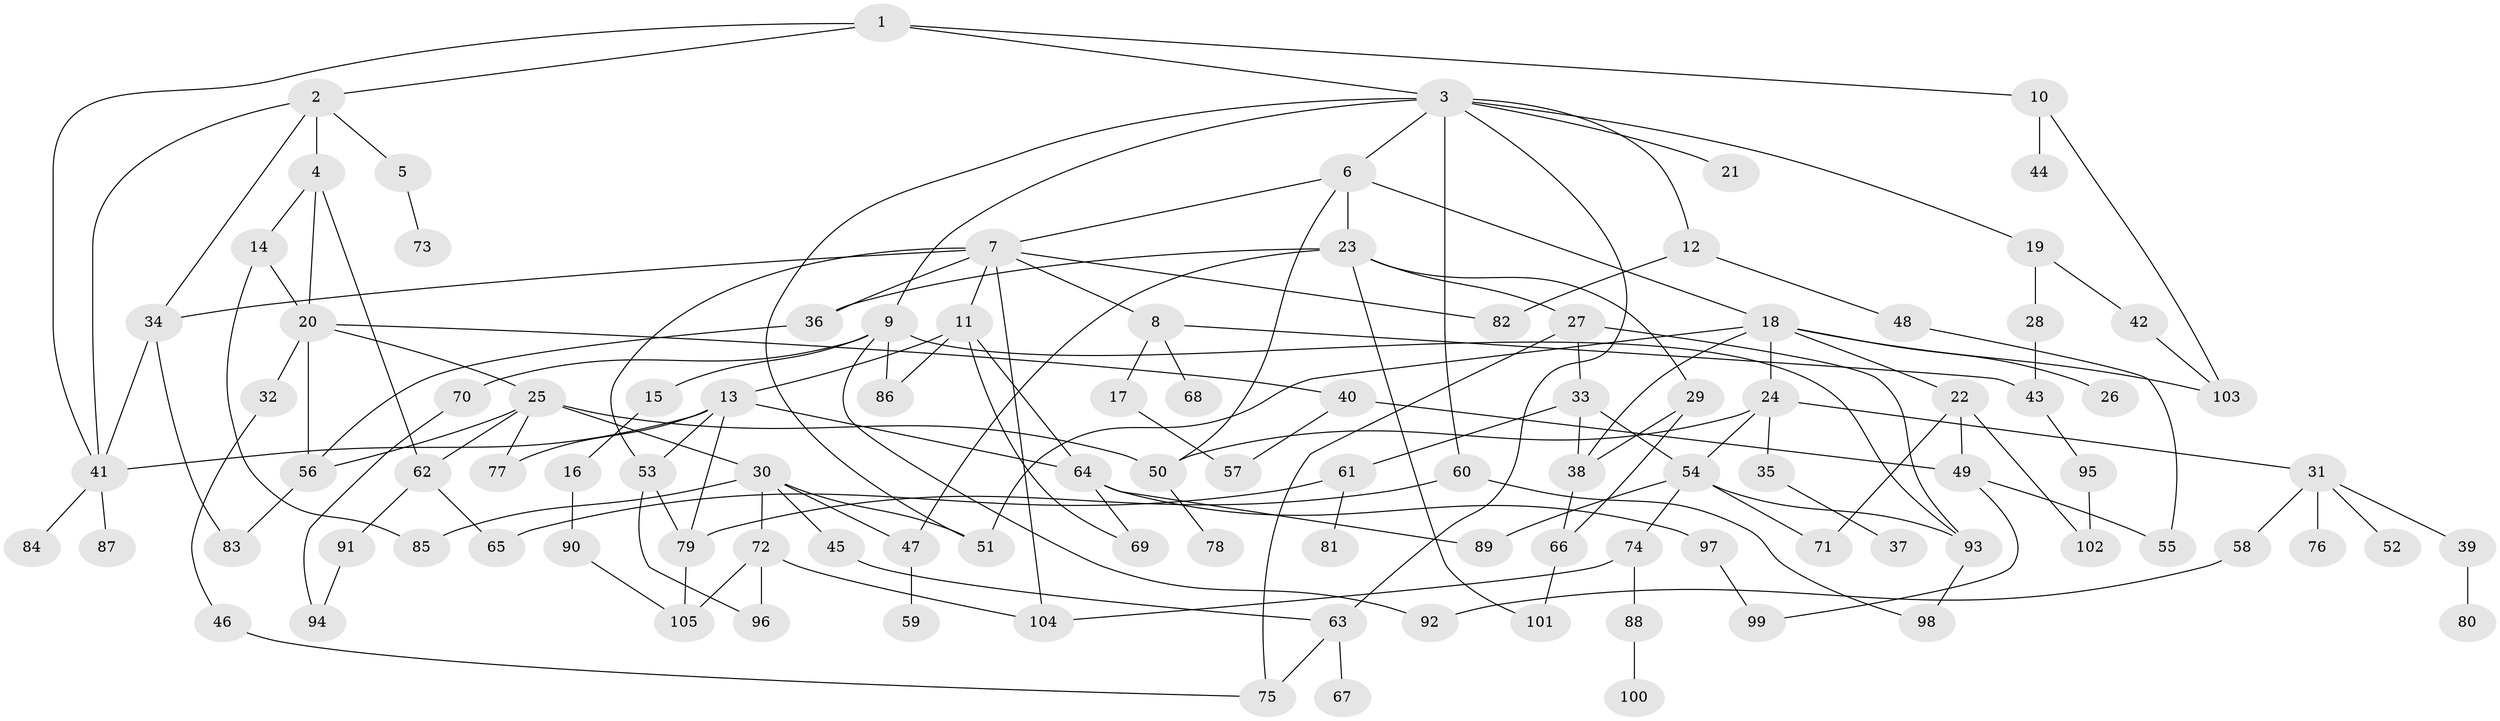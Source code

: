 // coarse degree distribution, {7: 0.044444444444444446, 8: 0.044444444444444446, 4: 0.17777777777777778, 1: 0.15555555555555556, 10: 0.044444444444444446, 9: 0.022222222222222223, 6: 0.08888888888888889, 2: 0.2, 5: 0.08888888888888889, 3: 0.13333333333333333}
// Generated by graph-tools (version 1.1) at 2025/48/03/04/25 22:48:50]
// undirected, 105 vertices, 157 edges
graph export_dot {
  node [color=gray90,style=filled];
  1;
  2;
  3;
  4;
  5;
  6;
  7;
  8;
  9;
  10;
  11;
  12;
  13;
  14;
  15;
  16;
  17;
  18;
  19;
  20;
  21;
  22;
  23;
  24;
  25;
  26;
  27;
  28;
  29;
  30;
  31;
  32;
  33;
  34;
  35;
  36;
  37;
  38;
  39;
  40;
  41;
  42;
  43;
  44;
  45;
  46;
  47;
  48;
  49;
  50;
  51;
  52;
  53;
  54;
  55;
  56;
  57;
  58;
  59;
  60;
  61;
  62;
  63;
  64;
  65;
  66;
  67;
  68;
  69;
  70;
  71;
  72;
  73;
  74;
  75;
  76;
  77;
  78;
  79;
  80;
  81;
  82;
  83;
  84;
  85;
  86;
  87;
  88;
  89;
  90;
  91;
  92;
  93;
  94;
  95;
  96;
  97;
  98;
  99;
  100;
  101;
  102;
  103;
  104;
  105;
  1 -- 2;
  1 -- 3;
  1 -- 10;
  1 -- 41;
  2 -- 4;
  2 -- 5;
  2 -- 41;
  2 -- 34;
  3 -- 6;
  3 -- 9;
  3 -- 12;
  3 -- 19;
  3 -- 21;
  3 -- 60;
  3 -- 51;
  3 -- 63;
  4 -- 14;
  4 -- 62;
  4 -- 20;
  5 -- 73;
  6 -- 7;
  6 -- 18;
  6 -- 23;
  6 -- 50;
  7 -- 8;
  7 -- 11;
  7 -- 34;
  7 -- 36;
  7 -- 53;
  7 -- 104;
  7 -- 82;
  8 -- 17;
  8 -- 43;
  8 -- 68;
  9 -- 15;
  9 -- 70;
  9 -- 93;
  9 -- 92;
  9 -- 86;
  10 -- 44;
  10 -- 103;
  11 -- 13;
  11 -- 86;
  11 -- 64;
  11 -- 69;
  12 -- 48;
  12 -- 82;
  13 -- 64;
  13 -- 53;
  13 -- 77;
  13 -- 41;
  13 -- 79;
  14 -- 20;
  14 -- 85;
  15 -- 16;
  16 -- 90;
  17 -- 57;
  18 -- 22;
  18 -- 24;
  18 -- 26;
  18 -- 38;
  18 -- 51;
  18 -- 103;
  19 -- 28;
  19 -- 42;
  20 -- 25;
  20 -- 32;
  20 -- 40;
  20 -- 56;
  22 -- 102;
  22 -- 71;
  22 -- 49;
  23 -- 27;
  23 -- 29;
  23 -- 101;
  23 -- 47;
  23 -- 36;
  24 -- 31;
  24 -- 35;
  24 -- 54;
  24 -- 50;
  25 -- 30;
  25 -- 50;
  25 -- 56;
  25 -- 77;
  25 -- 62;
  27 -- 33;
  27 -- 93;
  27 -- 75;
  28 -- 43;
  29 -- 66;
  29 -- 38;
  30 -- 45;
  30 -- 47;
  30 -- 72;
  30 -- 85;
  30 -- 51;
  31 -- 39;
  31 -- 52;
  31 -- 58;
  31 -- 76;
  32 -- 46;
  33 -- 61;
  33 -- 38;
  33 -- 54;
  34 -- 41;
  34 -- 83;
  35 -- 37;
  36 -- 56;
  38 -- 66;
  39 -- 80;
  40 -- 49;
  40 -- 57;
  41 -- 84;
  41 -- 87;
  42 -- 103;
  43 -- 95;
  45 -- 63;
  46 -- 75;
  47 -- 59;
  48 -- 55;
  49 -- 55;
  49 -- 99;
  50 -- 78;
  53 -- 96;
  53 -- 79;
  54 -- 71;
  54 -- 74;
  54 -- 93;
  54 -- 89;
  56 -- 83;
  58 -- 92;
  60 -- 79;
  60 -- 98;
  61 -- 81;
  61 -- 65;
  62 -- 65;
  62 -- 91;
  63 -- 67;
  63 -- 75;
  64 -- 69;
  64 -- 89;
  64 -- 97;
  66 -- 101;
  70 -- 94;
  72 -- 104;
  72 -- 96;
  72 -- 105;
  74 -- 88;
  74 -- 104;
  79 -- 105;
  88 -- 100;
  90 -- 105;
  91 -- 94;
  93 -- 98;
  95 -- 102;
  97 -- 99;
}
